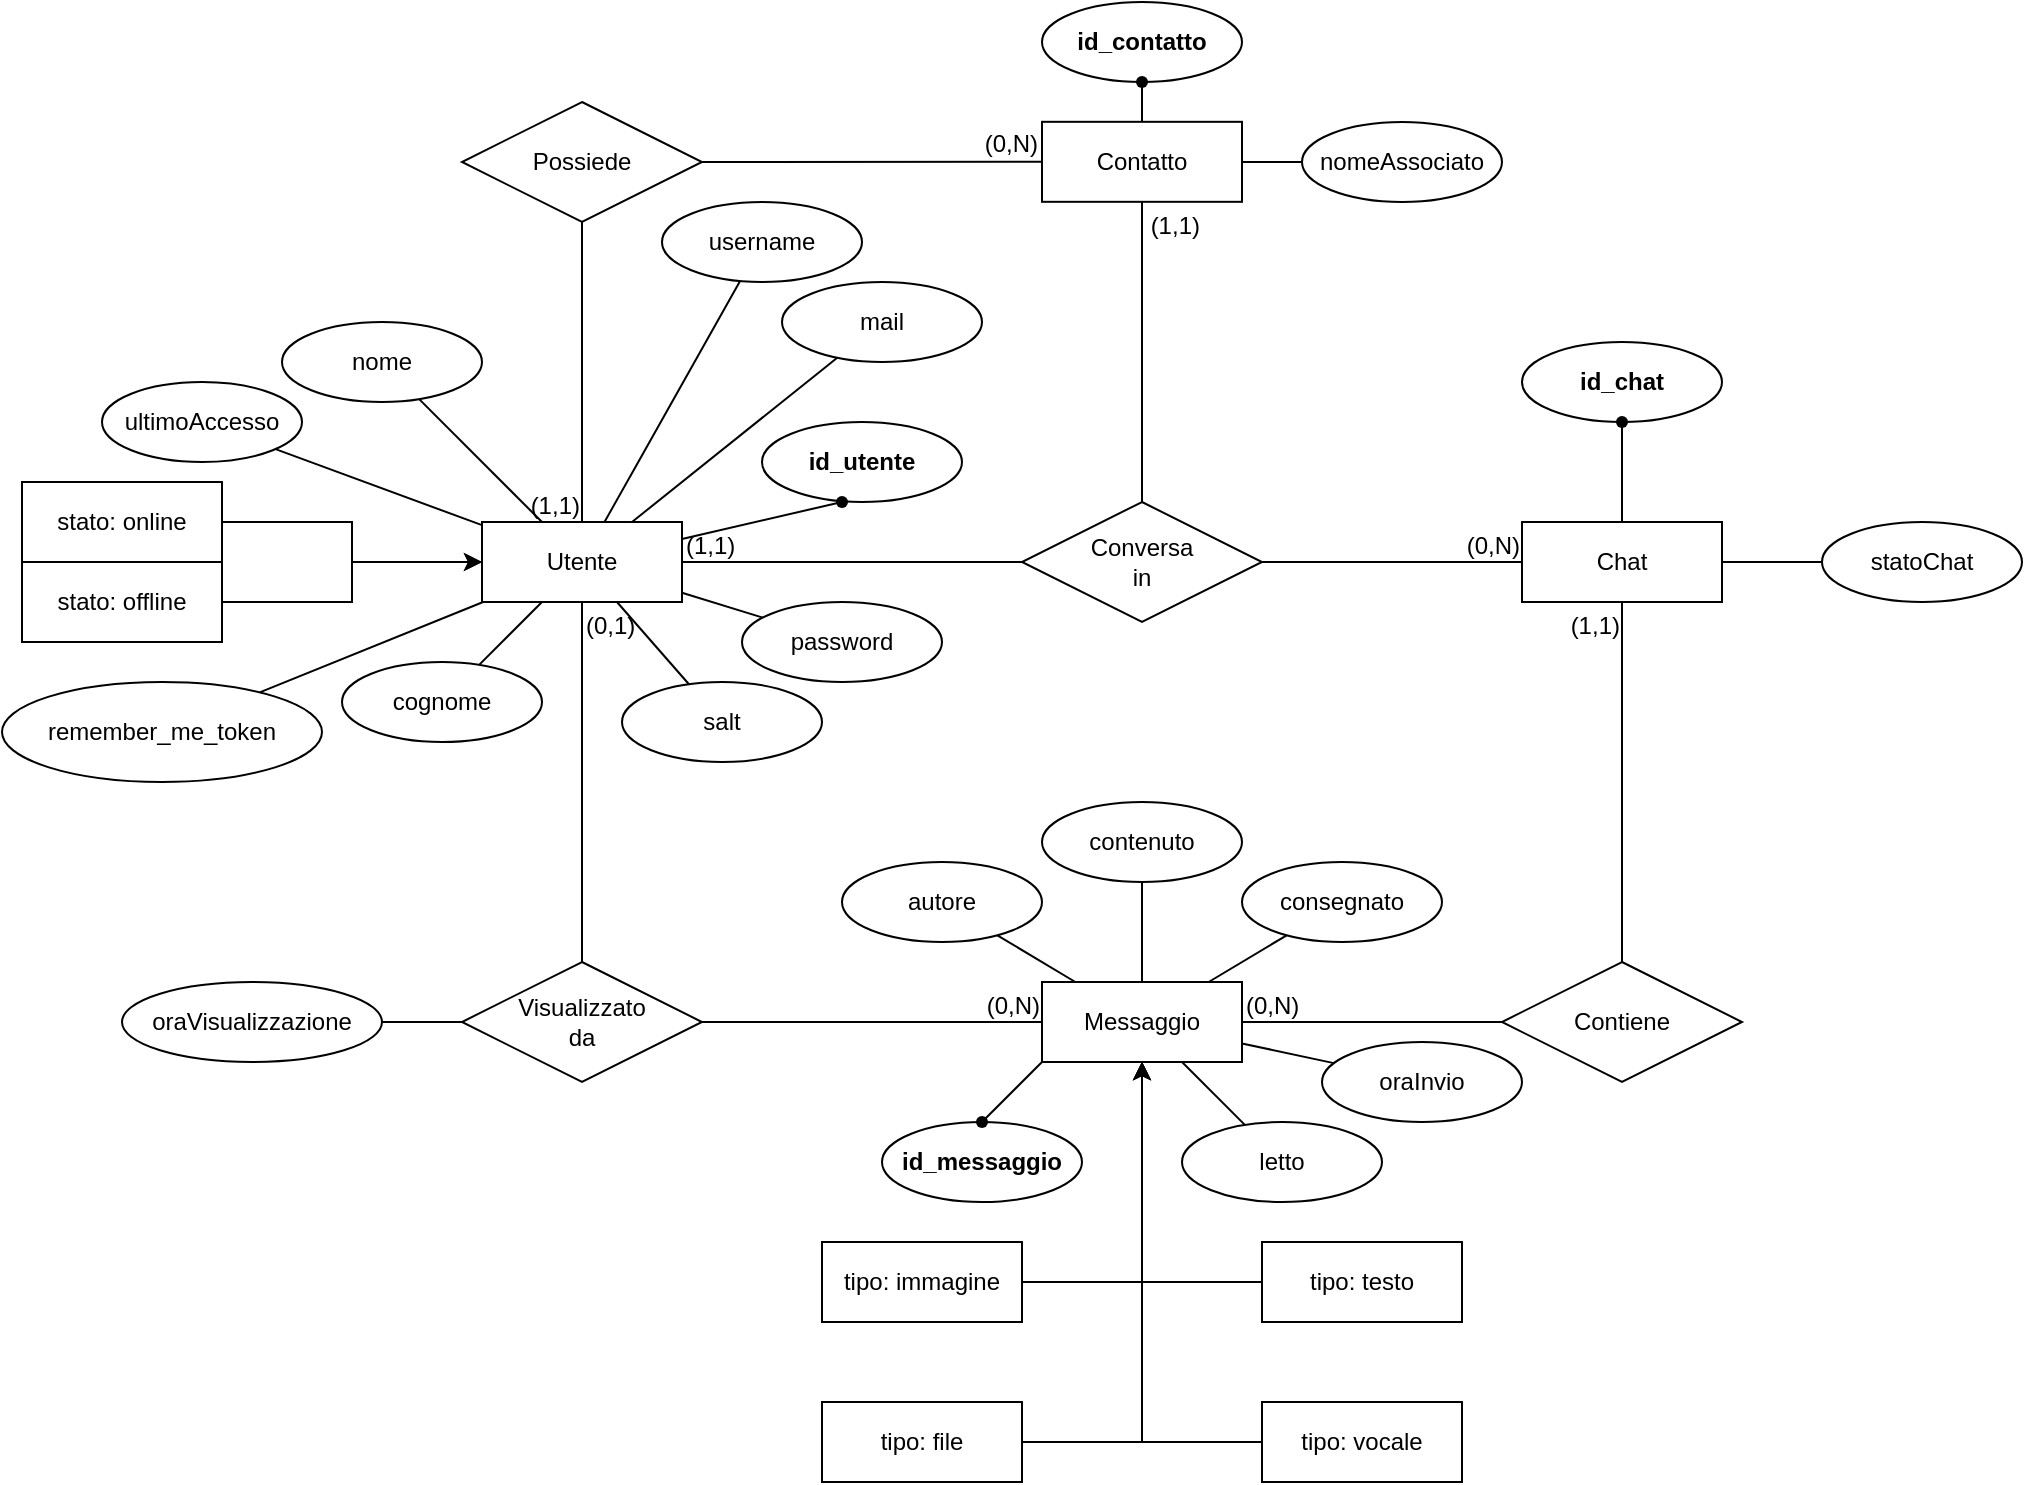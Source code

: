 <mxfile version="22.1.11" type="device">
  <diagram id="R2lEEEUBdFMjLlhIrx00" name="Page-1">
    <mxGraphModel dx="3687" dy="1793" grid="1" gridSize="10" guides="1" tooltips="1" connect="1" arrows="1" fold="1" page="0" pageScale="1" pageWidth="850" pageHeight="1100" math="0" shadow="0" extFonts="Permanent Marker^https://fonts.googleapis.com/css?family=Permanent+Marker">
      <root>
        <mxCell id="0" />
        <mxCell id="1" parent="0" />
        <mxCell id="iZH9orXoYxp4sXHzWfzY-1" value="Utente" style="whiteSpace=wrap;html=1;align=center;" parent="1" vertex="1">
          <mxGeometry x="-1410" y="-370" width="100" height="40" as="geometry" />
        </mxCell>
        <mxCell id="iZH9orXoYxp4sXHzWfzY-3" value="Chat" style="whiteSpace=wrap;html=1;align=center;" parent="1" vertex="1">
          <mxGeometry x="-890" y="-370" width="100" height="40" as="geometry" />
        </mxCell>
        <mxCell id="iZH9orXoYxp4sXHzWfzY-4" value="Messaggio" style="whiteSpace=wrap;html=1;align=center;" parent="1" vertex="1">
          <mxGeometry x="-1130" y="-140" width="100" height="40" as="geometry" />
        </mxCell>
        <mxCell id="iZH9orXoYxp4sXHzWfzY-5" value="Visualizzato&lt;br&gt;da" style="shape=rhombus;perimeter=rhombusPerimeter;whiteSpace=wrap;html=1;align=center;" parent="1" vertex="1">
          <mxGeometry x="-1420" y="-150" width="120" height="60" as="geometry" />
        </mxCell>
        <mxCell id="iZH9orXoYxp4sXHzWfzY-6" value="Conversa&lt;br&gt;in" style="shape=rhombus;perimeter=rhombusPerimeter;whiteSpace=wrap;html=1;align=center;" parent="1" vertex="1">
          <mxGeometry x="-1140" y="-380" width="120" height="60" as="geometry" />
        </mxCell>
        <mxCell id="iZH9orXoYxp4sXHzWfzY-7" value="Contiene" style="shape=rhombus;perimeter=rhombusPerimeter;whiteSpace=wrap;html=1;align=center;" parent="1" vertex="1">
          <mxGeometry x="-900" y="-150" width="120" height="60" as="geometry" />
        </mxCell>
        <mxCell id="iZH9orXoYxp4sXHzWfzY-9" value="" style="endArrow=none;html=1;rounded=0;exitX=1;exitY=0.5;exitDx=0;exitDy=0;entryX=0;entryY=0.5;entryDx=0;entryDy=0;" parent="1" source="iZH9orXoYxp4sXHzWfzY-1" target="iZH9orXoYxp4sXHzWfzY-6" edge="1">
          <mxGeometry relative="1" as="geometry">
            <mxPoint x="-1300" y="-280" as="sourcePoint" />
            <mxPoint x="-1140" y="-280" as="targetPoint" />
          </mxGeometry>
        </mxCell>
        <mxCell id="iZH9orXoYxp4sXHzWfzY-10" value="(1,1)" style="resizable=0;html=1;whiteSpace=wrap;align=left;verticalAlign=bottom;" parent="iZH9orXoYxp4sXHzWfzY-9" connectable="0" vertex="1">
          <mxGeometry x="-1" relative="1" as="geometry" />
        </mxCell>
        <mxCell id="iZH9orXoYxp4sXHzWfzY-13" value="" style="endArrow=none;html=1;rounded=0;exitX=0.5;exitY=1;exitDx=0;exitDy=0;entryX=0.5;entryY=0;entryDx=0;entryDy=0;" parent="1" source="iZH9orXoYxp4sXHzWfzY-1" target="iZH9orXoYxp4sXHzWfzY-5" edge="1">
          <mxGeometry relative="1" as="geometry">
            <mxPoint x="-1390" y="-220" as="sourcePoint" />
            <mxPoint x="-1230" y="-220" as="targetPoint" />
          </mxGeometry>
        </mxCell>
        <mxCell id="iZH9orXoYxp4sXHzWfzY-14" value="(0,1)" style="resizable=0;html=1;whiteSpace=wrap;align=left;verticalAlign=bottom;" parent="iZH9orXoYxp4sXHzWfzY-13" connectable="0" vertex="1">
          <mxGeometry x="-1" relative="1" as="geometry">
            <mxPoint y="20" as="offset" />
          </mxGeometry>
        </mxCell>
        <mxCell id="iZH9orXoYxp4sXHzWfzY-18" value="" style="endArrow=none;html=1;rounded=0;exitX=1;exitY=0.5;exitDx=0;exitDy=0;entryX=0;entryY=0.5;entryDx=0;entryDy=0;" parent="1" source="iZH9orXoYxp4sXHzWfzY-5" target="iZH9orXoYxp4sXHzWfzY-4" edge="1">
          <mxGeometry relative="1" as="geometry">
            <mxPoint x="-1280" y="-150" as="sourcePoint" />
            <mxPoint x="-1120" y="-150" as="targetPoint" />
          </mxGeometry>
        </mxCell>
        <mxCell id="iZH9orXoYxp4sXHzWfzY-20" value="(0,N)" style="resizable=0;html=1;whiteSpace=wrap;align=right;verticalAlign=bottom;" parent="iZH9orXoYxp4sXHzWfzY-18" connectable="0" vertex="1">
          <mxGeometry x="1" relative="1" as="geometry" />
        </mxCell>
        <mxCell id="iZH9orXoYxp4sXHzWfzY-21" value="" style="endArrow=none;html=1;rounded=0;exitX=1;exitY=0.5;exitDx=0;exitDy=0;entryX=0;entryY=0.5;entryDx=0;entryDy=0;" parent="1" source="iZH9orXoYxp4sXHzWfzY-4" target="iZH9orXoYxp4sXHzWfzY-7" edge="1">
          <mxGeometry relative="1" as="geometry">
            <mxPoint x="-1010" y="-60" as="sourcePoint" />
            <mxPoint x="-850" y="-60" as="targetPoint" />
          </mxGeometry>
        </mxCell>
        <mxCell id="iZH9orXoYxp4sXHzWfzY-22" value="(0,N)" style="resizable=0;html=1;whiteSpace=wrap;align=left;verticalAlign=bottom;" parent="iZH9orXoYxp4sXHzWfzY-21" connectable="0" vertex="1">
          <mxGeometry x="-1" relative="1" as="geometry" />
        </mxCell>
        <mxCell id="iZH9orXoYxp4sXHzWfzY-24" value="" style="endArrow=none;html=1;rounded=0;exitX=0.5;exitY=0;exitDx=0;exitDy=0;entryX=0.5;entryY=1;entryDx=0;entryDy=0;" parent="1" source="iZH9orXoYxp4sXHzWfzY-7" target="iZH9orXoYxp4sXHzWfzY-3" edge="1">
          <mxGeometry relative="1" as="geometry">
            <mxPoint x="-910" y="-230" as="sourcePoint" />
            <mxPoint x="-750" y="-230" as="targetPoint" />
          </mxGeometry>
        </mxCell>
        <mxCell id="iZH9orXoYxp4sXHzWfzY-26" value="(1,1)" style="resizable=0;html=1;whiteSpace=wrap;align=right;verticalAlign=bottom;" parent="iZH9orXoYxp4sXHzWfzY-24" connectable="0" vertex="1">
          <mxGeometry x="1" relative="1" as="geometry">
            <mxPoint y="20" as="offset" />
          </mxGeometry>
        </mxCell>
        <mxCell id="iZH9orXoYxp4sXHzWfzY-27" value="" style="endArrow=none;html=1;rounded=0;exitX=1;exitY=0.5;exitDx=0;exitDy=0;entryX=0;entryY=0.5;entryDx=0;entryDy=0;" parent="1" source="iZH9orXoYxp4sXHzWfzY-6" target="iZH9orXoYxp4sXHzWfzY-3" edge="1">
          <mxGeometry relative="1" as="geometry">
            <mxPoint x="-1030" y="-310" as="sourcePoint" />
            <mxPoint x="-870" y="-310" as="targetPoint" />
          </mxGeometry>
        </mxCell>
        <mxCell id="iZH9orXoYxp4sXHzWfzY-29" value="(0,N)" style="resizable=0;html=1;whiteSpace=wrap;align=right;verticalAlign=bottom;" parent="iZH9orXoYxp4sXHzWfzY-27" connectable="0" vertex="1">
          <mxGeometry x="1" relative="1" as="geometry" />
        </mxCell>
        <mxCell id="iZH9orXoYxp4sXHzWfzY-33" value="oraVisualizzazione" style="ellipse;whiteSpace=wrap;html=1;align=center;" parent="1" vertex="1">
          <mxGeometry x="-1590" y="-140" width="130" height="40" as="geometry" />
        </mxCell>
        <mxCell id="iZH9orXoYxp4sXHzWfzY-36" value="" style="endArrow=none;html=1;rounded=0;exitDx=0;exitDy=0;entryX=0;entryY=0.5;entryDx=0;entryDy=0;" parent="1" target="iZH9orXoYxp4sXHzWfzY-5" edge="1">
          <mxGeometry relative="1" as="geometry">
            <mxPoint x="-1460" y="-120" as="sourcePoint" />
            <mxPoint x="-1350" y="-30" as="targetPoint" />
          </mxGeometry>
        </mxCell>
        <mxCell id="iZH9orXoYxp4sXHzWfzY-38" value="" style="endArrow=none;html=1;rounded=0;exitX=1;exitY=0.5;exitDx=0;exitDy=0;entryDx=0;entryDy=0;" parent="1" source="iZH9orXoYxp4sXHzWfzY-33" edge="1">
          <mxGeometry relative="1" as="geometry">
            <mxPoint x="-1460" y="-120" as="sourcePoint" />
            <mxPoint x="-1460" y="-120" as="targetPoint" />
          </mxGeometry>
        </mxCell>
        <mxCell id="iZH9orXoYxp4sXHzWfzY-39" value="statoChat" style="ellipse;whiteSpace=wrap;html=1;align=center;" parent="1" vertex="1">
          <mxGeometry x="-740" y="-370" width="100" height="40" as="geometry" />
        </mxCell>
        <mxCell id="iZH9orXoYxp4sXHzWfzY-43" value="&lt;b&gt;id_chat&lt;/b&gt;" style="ellipse;whiteSpace=wrap;html=1;align=center;" parent="1" vertex="1">
          <mxGeometry x="-890" y="-460" width="100" height="40" as="geometry" />
        </mxCell>
        <mxCell id="iZH9orXoYxp4sXHzWfzY-47" value="mail" style="ellipse;whiteSpace=wrap;html=1;align=center;" parent="1" vertex="1">
          <mxGeometry x="-1260" y="-490" width="100" height="40" as="geometry" />
        </mxCell>
        <mxCell id="iZH9orXoYxp4sXHzWfzY-48" value="&lt;b&gt;id_utente&lt;/b&gt;" style="ellipse;whiteSpace=wrap;html=1;align=center;" parent="1" vertex="1">
          <mxGeometry x="-1270" y="-420" width="100" height="40" as="geometry" />
        </mxCell>
        <mxCell id="iZH9orXoYxp4sXHzWfzY-49" value="nome" style="ellipse;whiteSpace=wrap;html=1;align=center;" parent="1" vertex="1">
          <mxGeometry x="-1510" y="-470" width="100" height="40" as="geometry" />
        </mxCell>
        <mxCell id="iZH9orXoYxp4sXHzWfzY-50" value="cognome" style="ellipse;whiteSpace=wrap;html=1;align=center;" parent="1" vertex="1">
          <mxGeometry x="-1480" y="-300" width="100" height="40" as="geometry" />
        </mxCell>
        <mxCell id="iZH9orXoYxp4sXHzWfzY-52" value="username" style="ellipse;whiteSpace=wrap;html=1;align=center;" parent="1" vertex="1">
          <mxGeometry x="-1320" y="-530" width="100" height="40" as="geometry" />
        </mxCell>
        <mxCell id="iZH9orXoYxp4sXHzWfzY-53" value="ultimoAccesso" style="ellipse;whiteSpace=wrap;html=1;align=center;" parent="1" vertex="1">
          <mxGeometry x="-1600" y="-440" width="100" height="40" as="geometry" />
        </mxCell>
        <mxCell id="iZH9orXoYxp4sXHzWfzY-55" value="" style="endArrow=none;html=1;rounded=0;" parent="1" source="iZH9orXoYxp4sXHzWfzY-1" target="iZH9orXoYxp4sXHzWfzY-50" edge="1">
          <mxGeometry relative="1" as="geometry">
            <mxPoint x="-1570" y="-230" as="sourcePoint" />
            <mxPoint x="-1410" y="-230" as="targetPoint" />
          </mxGeometry>
        </mxCell>
        <mxCell id="iZH9orXoYxp4sXHzWfzY-56" value="" style="endArrow=none;html=1;rounded=0;" parent="1" source="iZH9orXoYxp4sXHzWfzY-1" target="iZH9orXoYxp4sXHzWfzY-53" edge="1">
          <mxGeometry relative="1" as="geometry">
            <mxPoint x="-1550" y="-290" as="sourcePoint" />
            <mxPoint x="-1390" y="-290" as="targetPoint" />
          </mxGeometry>
        </mxCell>
        <mxCell id="iZH9orXoYxp4sXHzWfzY-58" value="" style="endArrow=none;html=1;rounded=0;" parent="1" source="iZH9orXoYxp4sXHzWfzY-49" target="iZH9orXoYxp4sXHzWfzY-1" edge="1">
          <mxGeometry relative="1" as="geometry">
            <mxPoint x="-1540" y="-530" as="sourcePoint" />
            <mxPoint x="-1380" y="-530" as="targetPoint" />
          </mxGeometry>
        </mxCell>
        <mxCell id="iZH9orXoYxp4sXHzWfzY-59" value="" style="endArrow=none;html=1;rounded=0;" parent="1" source="iZH9orXoYxp4sXHzWfzY-62" target="iZH9orXoYxp4sXHzWfzY-48" edge="1">
          <mxGeometry relative="1" as="geometry">
            <mxPoint x="-1470" y="-540" as="sourcePoint" />
            <mxPoint x="-1310" y="-540" as="targetPoint" />
          </mxGeometry>
        </mxCell>
        <mxCell id="iZH9orXoYxp4sXHzWfzY-60" value="" style="endArrow=none;html=1;rounded=0;" parent="1" source="iZH9orXoYxp4sXHzWfzY-47" target="iZH9orXoYxp4sXHzWfzY-1" edge="1">
          <mxGeometry relative="1" as="geometry">
            <mxPoint x="-1270" y="-450" as="sourcePoint" />
            <mxPoint x="-1090" y="-550" as="targetPoint" />
          </mxGeometry>
        </mxCell>
        <mxCell id="iZH9orXoYxp4sXHzWfzY-61" value="" style="endArrow=none;html=1;rounded=0;" parent="1" source="iZH9orXoYxp4sXHzWfzY-52" target="iZH9orXoYxp4sXHzWfzY-1" edge="1">
          <mxGeometry relative="1" as="geometry">
            <mxPoint x="-1170" y="-480" as="sourcePoint" />
            <mxPoint x="-1010" y="-480" as="targetPoint" />
          </mxGeometry>
        </mxCell>
        <mxCell id="iZH9orXoYxp4sXHzWfzY-65" value="" style="endArrow=none;html=1;rounded=0;exitDx=0;exitDy=0;entryX=0.5;entryY=0;entryDx=0;entryDy=0;" parent="1" source="iZH9orXoYxp4sXHzWfzY-67" target="iZH9orXoYxp4sXHzWfzY-3" edge="1">
          <mxGeometry relative="1" as="geometry">
            <mxPoint x="-710" y="-430" as="sourcePoint" />
            <mxPoint x="-550" y="-430" as="targetPoint" />
          </mxGeometry>
        </mxCell>
        <mxCell id="iZH9orXoYxp4sXHzWfzY-66" value="" style="endArrow=none;html=1;rounded=0;exitX=1;exitY=0.5;exitDx=0;exitDy=0;entryX=0;entryY=0.5;entryDx=0;entryDy=0;" parent="1" source="iZH9orXoYxp4sXHzWfzY-3" target="iZH9orXoYxp4sXHzWfzY-39" edge="1">
          <mxGeometry relative="1" as="geometry">
            <mxPoint x="-730" y="-260" as="sourcePoint" />
            <mxPoint x="-570" y="-260" as="targetPoint" />
          </mxGeometry>
        </mxCell>
        <mxCell id="iZH9orXoYxp4sXHzWfzY-68" value="" style="endArrow=none;html=1;rounded=0;exitX=0.5;exitY=1;exitDx=0;exitDy=0;entryDx=0;entryDy=0;" parent="1" source="iZH9orXoYxp4sXHzWfzY-43" target="iZH9orXoYxp4sXHzWfzY-67" edge="1">
          <mxGeometry relative="1" as="geometry">
            <mxPoint x="-840" y="-420" as="sourcePoint" />
            <mxPoint x="-840" y="-370" as="targetPoint" />
          </mxGeometry>
        </mxCell>
        <mxCell id="iZH9orXoYxp4sXHzWfzY-67" value="" style="shape=waypoint;sketch=0;fillStyle=solid;size=6;pointerEvents=1;points=[];fillColor=none;resizable=0;rotatable=0;perimeter=centerPerimeter;snapToPoint=1;" parent="1" vertex="1">
          <mxGeometry x="-850" y="-430" width="20" height="20" as="geometry" />
        </mxCell>
        <mxCell id="iZH9orXoYxp4sXHzWfzY-69" value="&lt;b&gt;id_messaggio&lt;/b&gt;" style="ellipse;whiteSpace=wrap;html=1;align=center;" parent="1" vertex="1">
          <mxGeometry x="-1210" y="-70" width="100" height="40" as="geometry" />
        </mxCell>
        <mxCell id="iZH9orXoYxp4sXHzWfzY-70" value="contenuto" style="ellipse;whiteSpace=wrap;html=1;align=center;" parent="1" vertex="1">
          <mxGeometry x="-1130" y="-230" width="100" height="40" as="geometry" />
        </mxCell>
        <mxCell id="iZH9orXoYxp4sXHzWfzY-71" value="oraInvio" style="ellipse;whiteSpace=wrap;html=1;align=center;" parent="1" vertex="1">
          <mxGeometry x="-990" y="-110" width="100" height="40" as="geometry" />
        </mxCell>
        <mxCell id="iZH9orXoYxp4sXHzWfzY-72" value="letto" style="ellipse;whiteSpace=wrap;html=1;align=center;" parent="1" vertex="1">
          <mxGeometry x="-1060" y="-70" width="100" height="40" as="geometry" />
        </mxCell>
        <mxCell id="iZH9orXoYxp4sXHzWfzY-73" value="consegnato" style="ellipse;whiteSpace=wrap;html=1;align=center;" parent="1" vertex="1">
          <mxGeometry x="-1030" y="-200" width="100" height="40" as="geometry" />
        </mxCell>
        <mxCell id="iZH9orXoYxp4sXHzWfzY-76" value="autore" style="ellipse;whiteSpace=wrap;html=1;align=center;" parent="1" vertex="1">
          <mxGeometry x="-1230" y="-200" width="100" height="40" as="geometry" />
        </mxCell>
        <mxCell id="iZH9orXoYxp4sXHzWfzY-77" value="" style="endArrow=none;html=1;rounded=0;" parent="1" source="iZH9orXoYxp4sXHzWfzY-4" target="iZH9orXoYxp4sXHzWfzY-72" edge="1">
          <mxGeometry relative="1" as="geometry">
            <mxPoint x="-1340" y="10" as="sourcePoint" />
            <mxPoint x="-1180" y="10" as="targetPoint" />
          </mxGeometry>
        </mxCell>
        <mxCell id="iZH9orXoYxp4sXHzWfzY-79" value="" style="endArrow=none;html=1;rounded=0;exitDx=0;exitDy=0;entryX=0.5;entryY=0;entryDx=0;entryDy=0;" parent="1" source="iZH9orXoYxp4sXHzWfzY-78" target="iZH9orXoYxp4sXHzWfzY-69" edge="1">
          <mxGeometry relative="1" as="geometry">
            <mxPoint x="-1110" y="-70" as="sourcePoint" />
            <mxPoint x="-950" y="-70" as="targetPoint" />
          </mxGeometry>
        </mxCell>
        <mxCell id="iZH9orXoYxp4sXHzWfzY-80" value="" style="endArrow=none;html=1;rounded=0;exitX=0;exitY=1;exitDx=0;exitDy=0;entryDx=0;entryDy=0;" parent="1" source="iZH9orXoYxp4sXHzWfzY-4" target="iZH9orXoYxp4sXHzWfzY-78" edge="1">
          <mxGeometry relative="1" as="geometry">
            <mxPoint x="-1130" y="-100" as="sourcePoint" />
            <mxPoint x="-1190" y="-70" as="targetPoint" />
          </mxGeometry>
        </mxCell>
        <mxCell id="iZH9orXoYxp4sXHzWfzY-78" value="" style="shape=waypoint;sketch=0;fillStyle=solid;size=6;pointerEvents=1;points=[];fillColor=none;resizable=0;rotatable=0;perimeter=centerPerimeter;snapToPoint=1;" parent="1" vertex="1">
          <mxGeometry x="-1170" y="-80" width="20" height="20" as="geometry" />
        </mxCell>
        <mxCell id="iZH9orXoYxp4sXHzWfzY-81" value="" style="endArrow=none;html=1;rounded=0;" parent="1" source="iZH9orXoYxp4sXHzWfzY-4" target="iZH9orXoYxp4sXHzWfzY-70" edge="1">
          <mxGeometry relative="1" as="geometry">
            <mxPoint x="-1070" y="-50" as="sourcePoint" />
            <mxPoint x="-910" y="-50" as="targetPoint" />
          </mxGeometry>
        </mxCell>
        <mxCell id="iZH9orXoYxp4sXHzWfzY-82" value="" style="endArrow=none;html=1;rounded=0;" parent="1" source="iZH9orXoYxp4sXHzWfzY-4" target="iZH9orXoYxp4sXHzWfzY-71" edge="1">
          <mxGeometry relative="1" as="geometry">
            <mxPoint x="-920" y="-20" as="sourcePoint" />
            <mxPoint x="-760" y="-20" as="targetPoint" />
          </mxGeometry>
        </mxCell>
        <mxCell id="iZH9orXoYxp4sXHzWfzY-83" value="" style="endArrow=none;html=1;rounded=0;" parent="1" source="iZH9orXoYxp4sXHzWfzY-76" target="iZH9orXoYxp4sXHzWfzY-4" edge="1">
          <mxGeometry relative="1" as="geometry">
            <mxPoint x="-1220" y="-250" as="sourcePoint" />
            <mxPoint x="-1060" y="-250" as="targetPoint" />
          </mxGeometry>
        </mxCell>
        <mxCell id="iZH9orXoYxp4sXHzWfzY-85" value="" style="endArrow=none;html=1;rounded=0;" parent="1" source="iZH9orXoYxp4sXHzWfzY-73" target="iZH9orXoYxp4sXHzWfzY-4" edge="1">
          <mxGeometry relative="1" as="geometry">
            <mxPoint x="-1030" y="-270" as="sourcePoint" />
            <mxPoint x="-870" y="-270" as="targetPoint" />
          </mxGeometry>
        </mxCell>
        <mxCell id="UrRyoVrpCvmIYiV3Jeov-3" style="edgeStyle=orthogonalEdgeStyle;rounded=0;orthogonalLoop=1;jettySize=auto;html=1;" parent="1" source="UrRyoVrpCvmIYiV3Jeov-2" target="iZH9orXoYxp4sXHzWfzY-4" edge="1">
          <mxGeometry relative="1" as="geometry" />
        </mxCell>
        <mxCell id="UrRyoVrpCvmIYiV3Jeov-2" value="tipo: testo" style="whiteSpace=wrap;html=1;align=center;" parent="1" vertex="1">
          <mxGeometry x="-1020" y="-10" width="100" height="40" as="geometry" />
        </mxCell>
        <mxCell id="UrRyoVrpCvmIYiV3Jeov-5" style="edgeStyle=orthogonalEdgeStyle;rounded=0;orthogonalLoop=1;jettySize=auto;html=1;" parent="1" source="UrRyoVrpCvmIYiV3Jeov-4" target="iZH9orXoYxp4sXHzWfzY-4" edge="1">
          <mxGeometry relative="1" as="geometry" />
        </mxCell>
        <mxCell id="UrRyoVrpCvmIYiV3Jeov-4" value="tipo: immagine" style="whiteSpace=wrap;html=1;align=center;" parent="1" vertex="1">
          <mxGeometry x="-1240" y="-10" width="100" height="40" as="geometry" />
        </mxCell>
        <mxCell id="UrRyoVrpCvmIYiV3Jeov-9" style="edgeStyle=orthogonalEdgeStyle;rounded=0;orthogonalLoop=1;jettySize=auto;html=1;" parent="1" source="UrRyoVrpCvmIYiV3Jeov-6" target="iZH9orXoYxp4sXHzWfzY-4" edge="1">
          <mxGeometry relative="1" as="geometry" />
        </mxCell>
        <mxCell id="UrRyoVrpCvmIYiV3Jeov-6" value="tipo: vocale" style="whiteSpace=wrap;html=1;align=center;" parent="1" vertex="1">
          <mxGeometry x="-1020" y="70" width="100" height="40" as="geometry" />
        </mxCell>
        <mxCell id="UrRyoVrpCvmIYiV3Jeov-8" style="edgeStyle=orthogonalEdgeStyle;rounded=0;orthogonalLoop=1;jettySize=auto;html=1;" parent="1" source="UrRyoVrpCvmIYiV3Jeov-7" target="iZH9orXoYxp4sXHzWfzY-4" edge="1">
          <mxGeometry relative="1" as="geometry" />
        </mxCell>
        <mxCell id="UrRyoVrpCvmIYiV3Jeov-7" value="tipo: file" style="whiteSpace=wrap;html=1;align=center;" parent="1" vertex="1">
          <mxGeometry x="-1240" y="70" width="100" height="40" as="geometry" />
        </mxCell>
        <mxCell id="UrRyoVrpCvmIYiV3Jeov-14" style="edgeStyle=orthogonalEdgeStyle;rounded=0;orthogonalLoop=1;jettySize=auto;html=1;" parent="1" source="UrRyoVrpCvmIYiV3Jeov-11" target="iZH9orXoYxp4sXHzWfzY-1" edge="1">
          <mxGeometry relative="1" as="geometry" />
        </mxCell>
        <mxCell id="UrRyoVrpCvmIYiV3Jeov-11" value="stato: online" style="whiteSpace=wrap;html=1;align=center;" parent="1" vertex="1">
          <mxGeometry x="-1640" y="-390" width="100" height="40" as="geometry" />
        </mxCell>
        <mxCell id="UrRyoVrpCvmIYiV3Jeov-15" style="edgeStyle=orthogonalEdgeStyle;rounded=0;orthogonalLoop=1;jettySize=auto;html=1;" parent="1" source="UrRyoVrpCvmIYiV3Jeov-12" target="iZH9orXoYxp4sXHzWfzY-1" edge="1">
          <mxGeometry relative="1" as="geometry" />
        </mxCell>
        <mxCell id="UrRyoVrpCvmIYiV3Jeov-12" value="stato: offline" style="whiteSpace=wrap;html=1;align=center;" parent="1" vertex="1">
          <mxGeometry x="-1640" y="-350" width="100" height="40" as="geometry" />
        </mxCell>
        <mxCell id="UrRyoVrpCvmIYiV3Jeov-17" value="password" style="ellipse;whiteSpace=wrap;html=1;align=center;" parent="1" vertex="1">
          <mxGeometry x="-1280" y="-330" width="100" height="40" as="geometry" />
        </mxCell>
        <mxCell id="UrRyoVrpCvmIYiV3Jeov-19" value="salt" style="ellipse;whiteSpace=wrap;html=1;align=center;" parent="1" vertex="1">
          <mxGeometry x="-1340" y="-290" width="100" height="40" as="geometry" />
        </mxCell>
        <mxCell id="UrRyoVrpCvmIYiV3Jeov-20" value="remember_me_token" style="ellipse;whiteSpace=wrap;html=1;align=center;" parent="1" vertex="1">
          <mxGeometry x="-1650" y="-290" width="160" height="50" as="geometry" />
        </mxCell>
        <mxCell id="UrRyoVrpCvmIYiV3Jeov-21" value="" style="endArrow=none;html=1;rounded=0;" parent="1" source="UrRyoVrpCvmIYiV3Jeov-20" target="iZH9orXoYxp4sXHzWfzY-1" edge="1">
          <mxGeometry relative="1" as="geometry">
            <mxPoint x="-1540" y="-190" as="sourcePoint" />
            <mxPoint x="-1380" y="-190" as="targetPoint" />
          </mxGeometry>
        </mxCell>
        <mxCell id="UrRyoVrpCvmIYiV3Jeov-22" value="" style="endArrow=none;html=1;rounded=0;" parent="1" source="iZH9orXoYxp4sXHzWfzY-1" target="UrRyoVrpCvmIYiV3Jeov-19" edge="1">
          <mxGeometry relative="1" as="geometry">
            <mxPoint x="-1530" y="-200" as="sourcePoint" />
            <mxPoint x="-1370" y="-200" as="targetPoint" />
          </mxGeometry>
        </mxCell>
        <mxCell id="UrRyoVrpCvmIYiV3Jeov-23" value="" style="endArrow=none;html=1;rounded=0;" parent="1" source="iZH9orXoYxp4sXHzWfzY-1" target="UrRyoVrpCvmIYiV3Jeov-17" edge="1">
          <mxGeometry relative="1" as="geometry">
            <mxPoint x="-1140" y="-280" as="sourcePoint" />
            <mxPoint x="-980" y="-280" as="targetPoint" />
          </mxGeometry>
        </mxCell>
        <mxCell id="qlhVj5VX2fAHUGhtEVTx-1" value="Contatto" style="whiteSpace=wrap;html=1;align=center;" parent="1" vertex="1">
          <mxGeometry x="-1130" y="-570.09" width="100" height="40" as="geometry" />
        </mxCell>
        <mxCell id="qlhVj5VX2fAHUGhtEVTx-2" value="Possiede" style="shape=rhombus;perimeter=rhombusPerimeter;whiteSpace=wrap;html=1;align=center;" parent="1" vertex="1">
          <mxGeometry x="-1420" y="-580" width="120" height="60" as="geometry" />
        </mxCell>
        <mxCell id="qlhVj5VX2fAHUGhtEVTx-11" value="" style="endArrow=none;html=1;rounded=0;" parent="1" source="qlhVj5VX2fAHUGhtEVTx-2" target="iZH9orXoYxp4sXHzWfzY-1" edge="1">
          <mxGeometry relative="1" as="geometry">
            <mxPoint x="-1390" y="-480" as="sourcePoint" />
            <mxPoint x="-1230" y="-480" as="targetPoint" />
          </mxGeometry>
        </mxCell>
        <mxCell id="qlhVj5VX2fAHUGhtEVTx-12" value="(1,1)" style="resizable=0;html=1;whiteSpace=wrap;align=right;verticalAlign=bottom;" parent="qlhVj5VX2fAHUGhtEVTx-11" connectable="0" vertex="1">
          <mxGeometry x="1" relative="1" as="geometry" />
        </mxCell>
        <mxCell id="qlhVj5VX2fAHUGhtEVTx-13" value="" style="endArrow=none;html=1;rounded=0;" parent="1" source="qlhVj5VX2fAHUGhtEVTx-2" target="qlhVj5VX2fAHUGhtEVTx-1" edge="1">
          <mxGeometry relative="1" as="geometry">
            <mxPoint x="-1290" y="-550" as="sourcePoint" />
            <mxPoint x="-1130" y="-550" as="targetPoint" />
          </mxGeometry>
        </mxCell>
        <mxCell id="qlhVj5VX2fAHUGhtEVTx-14" value="(0,N)" style="resizable=0;html=1;whiteSpace=wrap;align=right;verticalAlign=bottom;" parent="qlhVj5VX2fAHUGhtEVTx-13" connectable="0" vertex="1">
          <mxGeometry x="1" relative="1" as="geometry" />
        </mxCell>
        <mxCell id="qlhVj5VX2fAHUGhtEVTx-23" value="&lt;b&gt;id_contatto&lt;/b&gt;" style="ellipse;whiteSpace=wrap;html=1;align=center;" parent="1" vertex="1">
          <mxGeometry x="-1130" y="-630" width="100" height="40" as="geometry" />
        </mxCell>
        <mxCell id="qlhVj5VX2fAHUGhtEVTx-24" value="" style="endArrow=none;html=1;rounded=0;" parent="1" source="qlhVj5VX2fAHUGhtEVTx-27" target="qlhVj5VX2fAHUGhtEVTx-1" edge="1">
          <mxGeometry relative="1" as="geometry">
            <mxPoint x="-1190" y="-600" as="sourcePoint" />
            <mxPoint x="-1030" y="-600" as="targetPoint" />
            <Array as="points" />
          </mxGeometry>
        </mxCell>
        <mxCell id="qlhVj5VX2fAHUGhtEVTx-28" value="" style="endArrow=none;html=1;rounded=0;" parent="1" source="qlhVj5VX2fAHUGhtEVTx-23" target="qlhVj5VX2fAHUGhtEVTx-27" edge="1">
          <mxGeometry relative="1" as="geometry">
            <mxPoint x="-1080" y="-630" as="sourcePoint" />
            <mxPoint x="-1080" y="-570" as="targetPoint" />
            <Array as="points" />
          </mxGeometry>
        </mxCell>
        <mxCell id="qlhVj5VX2fAHUGhtEVTx-27" value="" style="shape=waypoint;sketch=0;fillStyle=solid;size=6;pointerEvents=1;points=[];fillColor=none;resizable=0;rotatable=0;perimeter=centerPerimeter;snapToPoint=1;" parent="1" vertex="1">
          <mxGeometry x="-1090" y="-600" width="20" height="20" as="geometry" />
        </mxCell>
        <mxCell id="qlhVj5VX2fAHUGhtEVTx-29" value="nomeAssociato" style="ellipse;whiteSpace=wrap;html=1;align=center;" parent="1" vertex="1">
          <mxGeometry x="-1000" y="-570" width="100" height="40" as="geometry" />
        </mxCell>
        <mxCell id="qlhVj5VX2fAHUGhtEVTx-30" value="" style="endArrow=none;html=1;rounded=0;" parent="1" source="qlhVj5VX2fAHUGhtEVTx-1" target="qlhVj5VX2fAHUGhtEVTx-29" edge="1">
          <mxGeometry relative="1" as="geometry">
            <mxPoint x="-1050" y="-500" as="sourcePoint" />
            <mxPoint x="-890" y="-500" as="targetPoint" />
          </mxGeometry>
        </mxCell>
        <mxCell id="qlhVj5VX2fAHUGhtEVTx-31" value="" style="endArrow=none;html=1;rounded=0;" parent="1" source="iZH9orXoYxp4sXHzWfzY-1" target="iZH9orXoYxp4sXHzWfzY-62" edge="1">
          <mxGeometry relative="1" as="geometry">
            <mxPoint x="-1310" y="-366" as="sourcePoint" />
            <mxPoint x="-1239" y="-388" as="targetPoint" />
          </mxGeometry>
        </mxCell>
        <mxCell id="iZH9orXoYxp4sXHzWfzY-62" value="" style="shape=waypoint;sketch=0;fillStyle=solid;size=6;pointerEvents=1;points=[];fillColor=none;resizable=0;rotatable=0;perimeter=centerPerimeter;snapToPoint=1;" parent="1" vertex="1">
          <mxGeometry x="-1240" y="-390" width="20" height="20" as="geometry" />
        </mxCell>
        <mxCell id="qlhVj5VX2fAHUGhtEVTx-40" value="" style="endArrow=none;html=1;rounded=0;" parent="1" source="iZH9orXoYxp4sXHzWfzY-6" target="qlhVj5VX2fAHUGhtEVTx-1" edge="1">
          <mxGeometry relative="1" as="geometry">
            <mxPoint x="-1120" y="-460" as="sourcePoint" />
            <mxPoint x="-960" y="-460" as="targetPoint" />
          </mxGeometry>
        </mxCell>
        <mxCell id="qlhVj5VX2fAHUGhtEVTx-41" value="(1,1)" style="resizable=0;html=1;whiteSpace=wrap;align=right;verticalAlign=bottom;" parent="qlhVj5VX2fAHUGhtEVTx-40" connectable="0" vertex="1">
          <mxGeometry x="1" relative="1" as="geometry">
            <mxPoint x="30" y="20" as="offset" />
          </mxGeometry>
        </mxCell>
      </root>
    </mxGraphModel>
  </diagram>
</mxfile>
